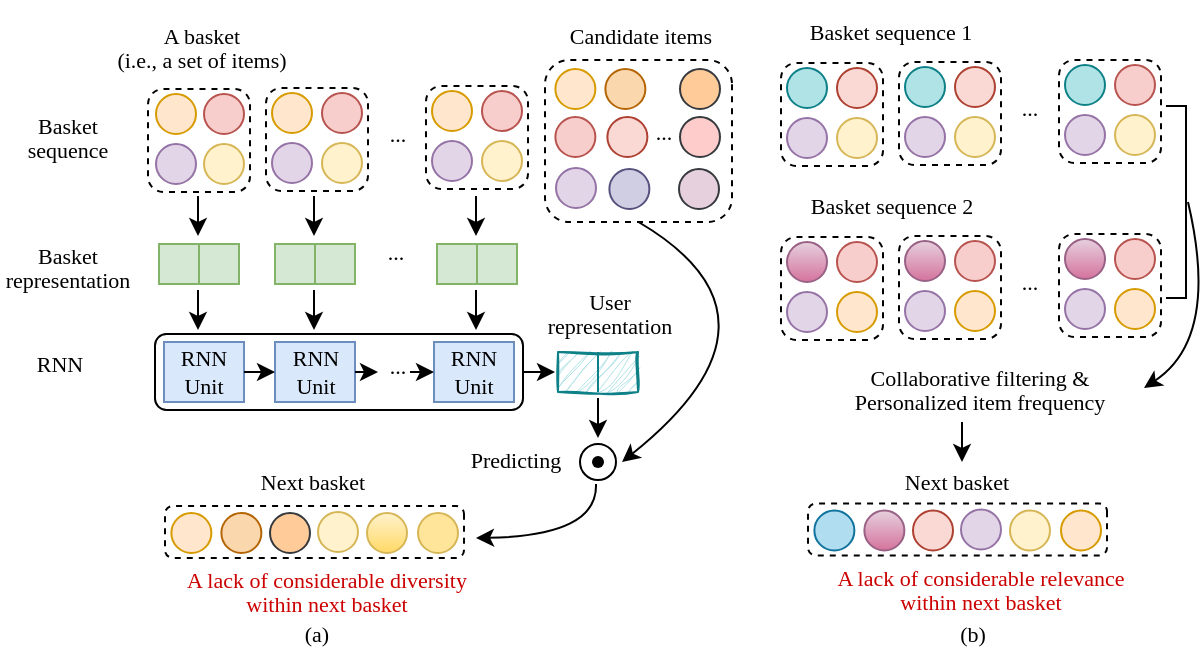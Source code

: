 <mxfile version="20.8.4" type="github">
  <diagram id="gaHBtOEv4GBkI7CgQ-Mk" name="第 1 页">
    <mxGraphModel dx="904" dy="461" grid="1" gridSize="10" guides="1" tooltips="1" connect="1" arrows="1" fold="1" page="1" pageScale="1" pageWidth="620" pageHeight="330" math="0" shadow="0">
      <root>
        <mxCell id="0" />
        <mxCell id="1" parent="0" />
        <mxCell id="OfvR7jmP5WtNh5RsgEb_-9" value="&lt;p style=&quot;line-height: 0%;&quot;&gt;&lt;font face=&quot;Comic Sans MS&quot; style=&quot;font-size: 11px;&quot;&gt;A basket&lt;/font&gt;&lt;/p&gt;&lt;p style=&quot;line-height: 0%;&quot;&gt;&lt;font face=&quot;Comic Sans MS&quot; style=&quot;font-size: 11px;&quot;&gt;(i.e., a set of items)&lt;/font&gt;&lt;/p&gt;" style="text;strokeColor=none;align=center;fillColor=none;html=1;verticalAlign=middle;whiteSpace=wrap;rounded=0;dashed=1;" parent="1" vertex="1">
          <mxGeometry x="32.5" y="7" width="156" height="33.5" as="geometry" />
        </mxCell>
        <mxCell id="OfvR7jmP5WtNh5RsgEb_-10" value="&lt;p style=&quot;line-height: 0%;&quot;&gt;&lt;font face=&quot;Comic Sans MS&quot; style=&quot;font-size: 11px;&quot;&gt;Basket&lt;/font&gt;&lt;/p&gt;&lt;p style=&quot;line-height: 0%;&quot;&gt;&lt;font face=&quot;Comic Sans MS&quot; style=&quot;font-size: 11px;&quot;&gt;sequence&lt;/font&gt;&lt;/p&gt;" style="text;strokeColor=none;align=center;fillColor=none;html=1;verticalAlign=middle;whiteSpace=wrap;rounded=0;dashed=1;" parent="1" vertex="1">
          <mxGeometry x="14" y="54" width="60" height="30" as="geometry" />
        </mxCell>
        <mxCell id="OfvR7jmP5WtNh5RsgEb_-11" value="" style="endArrow=classic;html=1;rounded=0;fontFamily=Comic Sans MS;fontSize=11;" parent="1" edge="1">
          <mxGeometry width="50" height="50" relative="1" as="geometry">
            <mxPoint x="109" y="99" as="sourcePoint" />
            <mxPoint x="109" y="119" as="targetPoint" />
            <Array as="points" />
          </mxGeometry>
        </mxCell>
        <mxCell id="OfvR7jmP5WtNh5RsgEb_-19" value="" style="group;fillColor=#d5e8d4;strokeColor=#82b366;" parent="1" vertex="1" connectable="0">
          <mxGeometry x="89.5" y="123" width="40" height="20" as="geometry" />
        </mxCell>
        <mxCell id="OfvR7jmP5WtNh5RsgEb_-17" value="" style="rounded=0;whiteSpace=wrap;html=1;fontFamily=Comic Sans MS;fontSize=11;fillColor=#d5e8d4;strokeColor=#82b366;" parent="OfvR7jmP5WtNh5RsgEb_-19" vertex="1">
          <mxGeometry width="40" height="20" as="geometry" />
        </mxCell>
        <mxCell id="OfvR7jmP5WtNh5RsgEb_-18" value="" style="endArrow=none;html=1;rounded=0;fontFamily=Comic Sans MS;fontSize=11;entryX=0.5;entryY=0;entryDx=0;entryDy=0;exitX=0.5;exitY=1;exitDx=0;exitDy=0;fillColor=#d5e8d4;strokeColor=#82b366;" parent="OfvR7jmP5WtNh5RsgEb_-19" source="OfvR7jmP5WtNh5RsgEb_-17" target="OfvR7jmP5WtNh5RsgEb_-17" edge="1">
          <mxGeometry width="50" height="50" relative="1" as="geometry">
            <mxPoint x="-50" y="90" as="sourcePoint" />
            <mxPoint y="40" as="targetPoint" />
          </mxGeometry>
        </mxCell>
        <mxCell id="OfvR7jmP5WtNh5RsgEb_-21" value="&lt;p style=&quot;line-height: 0%;&quot;&gt;&lt;font face=&quot;Comic Sans MS&quot; style=&quot;font-size: 11px;&quot;&gt;Basket&lt;/font&gt;&lt;/p&gt;&lt;p style=&quot;line-height: 0%;&quot;&gt;&lt;font face=&quot;Comic Sans MS&quot;&gt;&lt;span style=&quot;font-size: 11px;&quot;&gt;representation&lt;/span&gt;&lt;/font&gt;&lt;/p&gt;" style="text;strokeColor=none;align=center;fillColor=none;html=1;verticalAlign=middle;whiteSpace=wrap;rounded=0;dashed=1;" parent="1" vertex="1">
          <mxGeometry x="13.5" y="119" width="60" height="30" as="geometry" />
        </mxCell>
        <mxCell id="OfvR7jmP5WtNh5RsgEb_-27" value="" style="endArrow=classic;html=1;rounded=0;fontFamily=Comic Sans MS;fontSize=11;" parent="1" edge="1">
          <mxGeometry width="50" height="50" relative="1" as="geometry">
            <mxPoint x="167" y="99" as="sourcePoint" />
            <mxPoint x="167" y="119" as="targetPoint" />
            <Array as="points" />
          </mxGeometry>
        </mxCell>
        <mxCell id="OfvR7jmP5WtNh5RsgEb_-28" value="" style="group;fillColor=#d5e8d4;strokeColor=#82b366;" parent="1" vertex="1" connectable="0">
          <mxGeometry x="147.5" y="123" width="40" height="20" as="geometry" />
        </mxCell>
        <mxCell id="OfvR7jmP5WtNh5RsgEb_-29" value="" style="rounded=0;whiteSpace=wrap;html=1;fontFamily=Comic Sans MS;fontSize=11;fillColor=#d5e8d4;strokeColor=#82b366;" parent="OfvR7jmP5WtNh5RsgEb_-28" vertex="1">
          <mxGeometry width="40" height="20" as="geometry" />
        </mxCell>
        <mxCell id="OfvR7jmP5WtNh5RsgEb_-30" value="" style="endArrow=none;html=1;rounded=0;fontFamily=Comic Sans MS;fontSize=11;entryX=0.5;entryY=0;entryDx=0;entryDy=0;exitX=0.5;exitY=1;exitDx=0;exitDy=0;fillColor=#d5e8d4;strokeColor=#82b366;" parent="OfvR7jmP5WtNh5RsgEb_-28" source="OfvR7jmP5WtNh5RsgEb_-29" target="OfvR7jmP5WtNh5RsgEb_-29" edge="1">
          <mxGeometry width="50" height="50" relative="1" as="geometry">
            <mxPoint x="-50" y="90" as="sourcePoint" />
            <mxPoint y="40" as="targetPoint" />
          </mxGeometry>
        </mxCell>
        <mxCell id="OfvR7jmP5WtNh5RsgEb_-35" value="" style="endArrow=classic;html=1;rounded=0;fontFamily=Comic Sans MS;fontSize=11;" parent="1" edge="1">
          <mxGeometry width="50" height="50" relative="1" as="geometry">
            <mxPoint x="248" y="99" as="sourcePoint" />
            <mxPoint x="248" y="119" as="targetPoint" />
            <Array as="points" />
          </mxGeometry>
        </mxCell>
        <mxCell id="OfvR7jmP5WtNh5RsgEb_-36" value="" style="group;fillColor=#d5e8d4;strokeColor=#82b366;" parent="1" vertex="1" connectable="0">
          <mxGeometry x="228.5" y="123" width="40" height="20" as="geometry" />
        </mxCell>
        <mxCell id="OfvR7jmP5WtNh5RsgEb_-37" value="" style="rounded=0;whiteSpace=wrap;html=1;fontFamily=Comic Sans MS;fontSize=11;fillColor=#d5e8d4;strokeColor=#82b366;" parent="OfvR7jmP5WtNh5RsgEb_-36" vertex="1">
          <mxGeometry width="40" height="20" as="geometry" />
        </mxCell>
        <mxCell id="OfvR7jmP5WtNh5RsgEb_-38" value="" style="endArrow=none;html=1;rounded=0;fontFamily=Comic Sans MS;fontSize=11;entryX=0.5;entryY=0;entryDx=0;entryDy=0;exitX=0.5;exitY=1;exitDx=0;exitDy=0;fillColor=#d5e8d4;strokeColor=#82b366;" parent="OfvR7jmP5WtNh5RsgEb_-36" source="OfvR7jmP5WtNh5RsgEb_-37" target="OfvR7jmP5WtNh5RsgEb_-37" edge="1">
          <mxGeometry width="50" height="50" relative="1" as="geometry">
            <mxPoint x="-50" y="90" as="sourcePoint" />
            <mxPoint y="40" as="targetPoint" />
          </mxGeometry>
        </mxCell>
        <mxCell id="oXSEM-nMxEOC_Y0HvIBm-7" value="&lt;p style=&quot;line-height: 0%;&quot;&gt;&lt;font face=&quot;Comic Sans MS&quot;&gt;&lt;span style=&quot;font-size: 11px;&quot;&gt;...&lt;/span&gt;&lt;/font&gt;&lt;/p&gt;" style="text;strokeColor=none;align=center;fillColor=none;html=1;verticalAlign=middle;whiteSpace=wrap;rounded=0;dashed=1;" vertex="1" parent="1">
          <mxGeometry x="193.5" y="52" width="30" height="30" as="geometry" />
        </mxCell>
        <mxCell id="oXSEM-nMxEOC_Y0HvIBm-9" value="&lt;p style=&quot;line-height: 0%;&quot;&gt;&lt;font face=&quot;Comic Sans MS&quot;&gt;&lt;span style=&quot;font-size: 11px;&quot;&gt;...&lt;/span&gt;&lt;/font&gt;&lt;/p&gt;" style="text;strokeColor=none;align=center;fillColor=none;html=1;verticalAlign=middle;whiteSpace=wrap;rounded=0;dashed=1;" vertex="1" parent="1">
          <mxGeometry x="192.5" y="111" width="30" height="30" as="geometry" />
        </mxCell>
        <mxCell id="oXSEM-nMxEOC_Y0HvIBm-11" value="" style="rounded=1;whiteSpace=wrap;html=1;fontFamily=Comic Sans MS;fontSize=11;" vertex="1" parent="1">
          <mxGeometry x="87.5" y="168" width="184" height="38" as="geometry" />
        </mxCell>
        <mxCell id="oXSEM-nMxEOC_Y0HvIBm-12" value="&lt;p style=&quot;line-height: 0%;&quot;&gt;&lt;font face=&quot;Comic Sans MS&quot; style=&quot;font-size: 11px;&quot;&gt;RNN&lt;/font&gt;&lt;/p&gt;" style="text;strokeColor=none;align=center;fillColor=none;html=1;verticalAlign=middle;whiteSpace=wrap;rounded=0;dashed=1;" vertex="1" parent="1">
          <mxGeometry x="10" y="167" width="60" height="30" as="geometry" />
        </mxCell>
        <mxCell id="oXSEM-nMxEOC_Y0HvIBm-13" value="RNN&lt;br&gt;Unit" style="rounded=0;whiteSpace=wrap;html=1;fontFamily=Comic Sans MS;fontSize=11;fillColor=#dae8fc;strokeColor=#6c8ebf;" vertex="1" parent="1">
          <mxGeometry x="92" y="172" width="40" height="30" as="geometry" />
        </mxCell>
        <mxCell id="oXSEM-nMxEOC_Y0HvIBm-18" value="RNN&lt;br&gt;Unit" style="rounded=0;whiteSpace=wrap;html=1;fontFamily=Comic Sans MS;fontSize=11;fillColor=#dae8fc;strokeColor=#6c8ebf;" vertex="1" parent="1">
          <mxGeometry x="147.5" y="172" width="40" height="30" as="geometry" />
        </mxCell>
        <mxCell id="oXSEM-nMxEOC_Y0HvIBm-21" value="RNN&lt;br&gt;Unit" style="rounded=0;whiteSpace=wrap;html=1;fontFamily=Comic Sans MS;fontSize=11;fillColor=#dae8fc;strokeColor=#6c8ebf;" vertex="1" parent="1">
          <mxGeometry x="227" y="172" width="40" height="30" as="geometry" />
        </mxCell>
        <mxCell id="oXSEM-nMxEOC_Y0HvIBm-22" value="" style="endArrow=classic;html=1;rounded=0;fontFamily=Comic Sans MS;fontSize=11;" edge="1" parent="1">
          <mxGeometry width="50" height="50" relative="1" as="geometry">
            <mxPoint x="109" y="146" as="sourcePoint" />
            <mxPoint x="109" y="166" as="targetPoint" />
            <Array as="points" />
          </mxGeometry>
        </mxCell>
        <mxCell id="oXSEM-nMxEOC_Y0HvIBm-23" value="" style="endArrow=classic;html=1;rounded=0;fontFamily=Comic Sans MS;fontSize=11;" edge="1" parent="1">
          <mxGeometry width="50" height="50" relative="1" as="geometry">
            <mxPoint x="167" y="146" as="sourcePoint" />
            <mxPoint x="167" y="166" as="targetPoint" />
            <Array as="points" />
          </mxGeometry>
        </mxCell>
        <mxCell id="oXSEM-nMxEOC_Y0HvIBm-29" value="" style="endArrow=classic;html=1;rounded=0;fontFamily=Comic Sans MS;fontSize=11;exitX=1;exitY=0.5;exitDx=0;exitDy=0;" edge="1" parent="1" source="oXSEM-nMxEOC_Y0HvIBm-18">
          <mxGeometry width="50" height="50" relative="1" as="geometry">
            <mxPoint x="193.5" y="190.5" as="sourcePoint" />
            <mxPoint x="199" y="187" as="targetPoint" />
            <Array as="points" />
          </mxGeometry>
        </mxCell>
        <mxCell id="oXSEM-nMxEOC_Y0HvIBm-24" value="" style="endArrow=classic;html=1;rounded=0;fontFamily=Comic Sans MS;fontSize=11;" edge="1" parent="1">
          <mxGeometry width="50" height="50" relative="1" as="geometry">
            <mxPoint x="248" y="146" as="sourcePoint" />
            <mxPoint x="248" y="166" as="targetPoint" />
            <Array as="points" />
          </mxGeometry>
        </mxCell>
        <mxCell id="oXSEM-nMxEOC_Y0HvIBm-27" value="" style="endArrow=classic;html=1;rounded=0;fontFamily=Comic Sans MS;fontSize=11;entryX=0;entryY=0.5;entryDx=0;entryDy=0;exitX=1;exitY=0.5;exitDx=0;exitDy=0;" edge="1" parent="1" source="oXSEM-nMxEOC_Y0HvIBm-13" target="oXSEM-nMxEOC_Y0HvIBm-18">
          <mxGeometry width="50" height="50" relative="1" as="geometry">
            <mxPoint x="133" y="187" as="sourcePoint" />
            <mxPoint x="149" y="188" as="targetPoint" />
            <Array as="points" />
          </mxGeometry>
        </mxCell>
        <mxCell id="oXSEM-nMxEOC_Y0HvIBm-30" value="" style="endArrow=classic;html=1;rounded=0;fontFamily=Comic Sans MS;fontSize=11;entryX=0;entryY=0.5;entryDx=0;entryDy=0;" edge="1" parent="1" target="oXSEM-nMxEOC_Y0HvIBm-21">
          <mxGeometry width="50" height="50" relative="1" as="geometry">
            <mxPoint x="215" y="187" as="sourcePoint" />
            <mxPoint x="233" y="187" as="targetPoint" />
            <Array as="points" />
          </mxGeometry>
        </mxCell>
        <mxCell id="oXSEM-nMxEOC_Y0HvIBm-35" value="&lt;p style=&quot;line-height: 0%;&quot;&gt;&lt;font face=&quot;Comic Sans MS&quot;&gt;&lt;span style=&quot;font-size: 11px;&quot;&gt;...&lt;/span&gt;&lt;/font&gt;&lt;/p&gt;" style="text;strokeColor=none;align=center;fillColor=none;html=1;verticalAlign=middle;whiteSpace=wrap;rounded=0;dashed=1;" vertex="1" parent="1">
          <mxGeometry x="193.5" y="168" width="30" height="30" as="geometry" />
        </mxCell>
        <mxCell id="oXSEM-nMxEOC_Y0HvIBm-45" value="" style="endArrow=classic;html=1;rounded=0;fontFamily=Comic Sans MS;fontSize=11;entryX=0;entryY=0.5;entryDx=0;entryDy=0;exitX=1;exitY=0.5;exitDx=0;exitDy=0;" edge="1" parent="1">
          <mxGeometry width="50" height="50" relative="1" as="geometry">
            <mxPoint x="272" y="187" as="sourcePoint" />
            <mxPoint x="287.5" y="187" as="targetPoint" />
            <Array as="points" />
          </mxGeometry>
        </mxCell>
        <mxCell id="oXSEM-nMxEOC_Y0HvIBm-46" value="&lt;p style=&quot;line-height: 0%;&quot;&gt;&lt;font face=&quot;Comic Sans MS&quot;&gt;&lt;span style=&quot;font-size: 11px;&quot;&gt;User&lt;/span&gt;&lt;/font&gt;&lt;/p&gt;&lt;p style=&quot;line-height: 0%;&quot;&gt;&lt;font face=&quot;Comic Sans MS&quot;&gt;&lt;span style=&quot;font-size: 11px;&quot;&gt;representation&lt;/span&gt;&lt;/font&gt;&lt;/p&gt;" style="text;strokeColor=none;align=center;fillColor=none;html=1;verticalAlign=middle;whiteSpace=wrap;rounded=0;dashed=1;" vertex="1" parent="1">
          <mxGeometry x="274.5" y="146" width="80" height="22" as="geometry" />
        </mxCell>
        <mxCell id="oXSEM-nMxEOC_Y0HvIBm-68" value="" style="group" vertex="1" connectable="0" parent="1">
          <mxGeometry x="299" y="222" width="20" height="20" as="geometry" />
        </mxCell>
        <mxCell id="oXSEM-nMxEOC_Y0HvIBm-49" value="" style="ellipse;whiteSpace=wrap;html=1;aspect=fixed;fontFamily=Comic Sans MS;fontSize=11;" vertex="1" parent="oXSEM-nMxEOC_Y0HvIBm-68">
          <mxGeometry x="1" y="1" width="18" height="18" as="geometry" />
        </mxCell>
        <mxCell id="oXSEM-nMxEOC_Y0HvIBm-50" value="" style="shape=waypoint;sketch=0;fillStyle=solid;size=6;pointerEvents=1;points=[];fillColor=none;resizable=0;rotatable=0;perimeter=centerPerimeter;snapToPoint=1;fontFamily=Comic Sans MS;fontSize=3;" vertex="1" parent="oXSEM-nMxEOC_Y0HvIBm-68">
          <mxGeometry width="20" height="20" as="geometry" />
        </mxCell>
        <mxCell id="oXSEM-nMxEOC_Y0HvIBm-41" value="" style="rounded=0;whiteSpace=wrap;html=1;fontFamily=Comic Sans MS;fontSize=11;fillColor=#b0e3e6;strokeColor=#0e8088;container=0;sketch=1;curveFitting=1;jiggle=2;" vertex="1" parent="1">
          <mxGeometry x="289" y="177" width="40" height="20" as="geometry" />
        </mxCell>
        <mxCell id="oXSEM-nMxEOC_Y0HvIBm-42" value="" style="endArrow=none;html=1;rounded=0;fontFamily=Comic Sans MS;fontSize=11;entryX=0.5;entryY=0;entryDx=0;entryDy=0;exitX=0.5;exitY=1;exitDx=0;exitDy=0;fillColor=#b0e3e6;strokeColor=#0e8088;" edge="1" parent="1" source="oXSEM-nMxEOC_Y0HvIBm-41" target="oXSEM-nMxEOC_Y0HvIBm-41">
          <mxGeometry width="50" height="50" relative="1" as="geometry">
            <mxPoint x="54" y="174" as="sourcePoint" />
            <mxPoint x="104" y="124" as="targetPoint" />
          </mxGeometry>
        </mxCell>
        <mxCell id="oXSEM-nMxEOC_Y0HvIBm-75" value="" style="curved=1;endArrow=classic;html=1;rounded=1;fontFamily=Comic Sans MS;fontSize=3;startSize=1;endSize=6;entryX=1.16;entryY=0.3;entryDx=0;entryDy=0;entryPerimeter=0;exitX=1;exitY=0.5;exitDx=0;exitDy=0;" edge="1" parent="1" source="oXSEM-nMxEOC_Y0HvIBm-53">
          <mxGeometry width="50" height="50" relative="1" as="geometry">
            <mxPoint x="329" y="110" as="sourcePoint" />
            <mxPoint x="321" y="232" as="targetPoint" />
            <Array as="points">
              <mxPoint x="411" y="160" />
            </Array>
          </mxGeometry>
        </mxCell>
        <mxCell id="oXSEM-nMxEOC_Y0HvIBm-76" value="" style="endArrow=classic;html=1;rounded=0;fontFamily=Comic Sans MS;fontSize=11;" edge="1" parent="1">
          <mxGeometry width="50" height="50" relative="1" as="geometry">
            <mxPoint x="309" y="200" as="sourcePoint" />
            <mxPoint x="309" y="220" as="targetPoint" />
            <Array as="points" />
          </mxGeometry>
        </mxCell>
        <mxCell id="oXSEM-nMxEOC_Y0HvIBm-83" value="" style="group" vertex="1" connectable="0" parent="1">
          <mxGeometry x="84" y="45.5" width="51" height="51.5" as="geometry" />
        </mxCell>
        <mxCell id="OfvR7jmP5WtNh5RsgEb_-8" value="" style="rounded=1;whiteSpace=wrap;html=1;dashed=1;direction=south;container=0;" parent="oXSEM-nMxEOC_Y0HvIBm-83" vertex="1">
          <mxGeometry width="51" height="51.5" as="geometry" />
        </mxCell>
        <mxCell id="OfvR7jmP5WtNh5RsgEb_-5" value="" style="ellipse;whiteSpace=wrap;html=1;aspect=fixed;fillColor=#ffe6cc;strokeColor=#d79b00;container=0;" parent="oXSEM-nMxEOC_Y0HvIBm-83" vertex="1">
          <mxGeometry x="4" y="2.5" width="20" height="20" as="geometry" />
        </mxCell>
        <mxCell id="OfvR7jmP5WtNh5RsgEb_-7" value="" style="ellipse;whiteSpace=wrap;html=1;aspect=fixed;fillColor=#e1d5e7;strokeColor=#9673a6;container=0;" parent="oXSEM-nMxEOC_Y0HvIBm-83" vertex="1">
          <mxGeometry x="4" y="27.5" width="20" height="20" as="geometry" />
        </mxCell>
        <mxCell id="OfvR7jmP5WtNh5RsgEb_-6" value="" style="ellipse;whiteSpace=wrap;html=1;aspect=fixed;fillColor=#f8cecc;strokeColor=#b85450;container=0;" parent="oXSEM-nMxEOC_Y0HvIBm-83" vertex="1">
          <mxGeometry x="28" y="2.5" width="20" height="20" as="geometry" />
        </mxCell>
        <mxCell id="oXSEM-nMxEOC_Y0HvIBm-82" value="" style="ellipse;whiteSpace=wrap;html=1;aspect=fixed;fillColor=#fff2cc;strokeColor=#d6b656;container=0;" vertex="1" parent="oXSEM-nMxEOC_Y0HvIBm-83">
          <mxGeometry x="28" y="27.5" width="20" height="20" as="geometry" />
        </mxCell>
        <mxCell id="oXSEM-nMxEOC_Y0HvIBm-84" value="" style="group" vertex="1" connectable="0" parent="1">
          <mxGeometry x="143" y="45" width="51" height="51.5" as="geometry" />
        </mxCell>
        <mxCell id="oXSEM-nMxEOC_Y0HvIBm-85" value="" style="rounded=1;whiteSpace=wrap;html=1;dashed=1;direction=south;container=0;" vertex="1" parent="oXSEM-nMxEOC_Y0HvIBm-84">
          <mxGeometry width="51" height="51.5" as="geometry" />
        </mxCell>
        <mxCell id="oXSEM-nMxEOC_Y0HvIBm-86" value="" style="ellipse;whiteSpace=wrap;html=1;aspect=fixed;fillColor=#ffe6cc;strokeColor=#d79b00;container=0;" vertex="1" parent="oXSEM-nMxEOC_Y0HvIBm-84">
          <mxGeometry x="3" y="2.5" width="20" height="20" as="geometry" />
        </mxCell>
        <mxCell id="oXSEM-nMxEOC_Y0HvIBm-87" value="" style="ellipse;whiteSpace=wrap;html=1;aspect=fixed;fillColor=#e1d5e7;strokeColor=#9673a6;container=0;" vertex="1" parent="oXSEM-nMxEOC_Y0HvIBm-84">
          <mxGeometry x="3" y="27.5" width="20" height="20" as="geometry" />
        </mxCell>
        <mxCell id="oXSEM-nMxEOC_Y0HvIBm-88" value="" style="ellipse;whiteSpace=wrap;html=1;aspect=fixed;fillColor=#f8cecc;strokeColor=#b85450;container=0;" vertex="1" parent="oXSEM-nMxEOC_Y0HvIBm-84">
          <mxGeometry x="28" y="2.5" width="20" height="20" as="geometry" />
        </mxCell>
        <mxCell id="oXSEM-nMxEOC_Y0HvIBm-89" value="" style="ellipse;whiteSpace=wrap;html=1;aspect=fixed;fillColor=#fff2cc;strokeColor=#d6b656;container=0;" vertex="1" parent="oXSEM-nMxEOC_Y0HvIBm-84">
          <mxGeometry x="28" y="27.5" width="20" height="20" as="geometry" />
        </mxCell>
        <mxCell id="oXSEM-nMxEOC_Y0HvIBm-90" value="" style="group" vertex="1" connectable="0" parent="1">
          <mxGeometry x="223" y="44" width="51" height="51.5" as="geometry" />
        </mxCell>
        <mxCell id="oXSEM-nMxEOC_Y0HvIBm-91" value="" style="rounded=1;whiteSpace=wrap;html=1;dashed=1;direction=south;container=0;" vertex="1" parent="oXSEM-nMxEOC_Y0HvIBm-90">
          <mxGeometry width="51" height="51.5" as="geometry" />
        </mxCell>
        <mxCell id="oXSEM-nMxEOC_Y0HvIBm-92" value="" style="ellipse;whiteSpace=wrap;html=1;aspect=fixed;fillColor=#ffe6cc;strokeColor=#d79b00;container=0;" vertex="1" parent="oXSEM-nMxEOC_Y0HvIBm-90">
          <mxGeometry x="3" y="2.5" width="20" height="20" as="geometry" />
        </mxCell>
        <mxCell id="oXSEM-nMxEOC_Y0HvIBm-93" value="" style="ellipse;whiteSpace=wrap;html=1;aspect=fixed;fillColor=#e1d5e7;strokeColor=#9673a6;container=0;" vertex="1" parent="oXSEM-nMxEOC_Y0HvIBm-90">
          <mxGeometry x="3" y="27.5" width="20" height="20" as="geometry" />
        </mxCell>
        <mxCell id="oXSEM-nMxEOC_Y0HvIBm-94" value="" style="ellipse;whiteSpace=wrap;html=1;aspect=fixed;fillColor=#f8cecc;strokeColor=#b85450;container=0;" vertex="1" parent="oXSEM-nMxEOC_Y0HvIBm-90">
          <mxGeometry x="28" y="2.5" width="20" height="20" as="geometry" />
        </mxCell>
        <mxCell id="oXSEM-nMxEOC_Y0HvIBm-95" value="" style="ellipse;whiteSpace=wrap;html=1;aspect=fixed;fillColor=#fff2cc;strokeColor=#d6b656;container=0;" vertex="1" parent="oXSEM-nMxEOC_Y0HvIBm-90">
          <mxGeometry x="28" y="27.5" width="20" height="20" as="geometry" />
        </mxCell>
        <mxCell id="oXSEM-nMxEOC_Y0HvIBm-96" value="" style="group" vertex="1" connectable="0" parent="1">
          <mxGeometry x="282.5" y="30" width="103" height="81" as="geometry" />
        </mxCell>
        <mxCell id="oXSEM-nMxEOC_Y0HvIBm-53" value="" style="rounded=1;whiteSpace=wrap;html=1;dashed=1;direction=south;container=0;" vertex="1" parent="oXSEM-nMxEOC_Y0HvIBm-96">
          <mxGeometry y="1" width="93.5" height="81" as="geometry" />
        </mxCell>
        <mxCell id="oXSEM-nMxEOC_Y0HvIBm-54" value="" style="ellipse;whiteSpace=wrap;html=1;aspect=fixed;fillColor=#ffe6cc;strokeColor=#d79b00;container=0;" vertex="1" parent="oXSEM-nMxEOC_Y0HvIBm-96">
          <mxGeometry x="5.188" y="5.5" width="20" height="20" as="geometry" />
        </mxCell>
        <mxCell id="oXSEM-nMxEOC_Y0HvIBm-55" value="" style="ellipse;whiteSpace=wrap;html=1;aspect=fixed;fillColor=#fad7ac;strokeColor=#b46504;container=0;" vertex="1" parent="oXSEM-nMxEOC_Y0HvIBm-96">
          <mxGeometry x="30.188" y="5.5" width="20" height="20" as="geometry" />
        </mxCell>
        <mxCell id="oXSEM-nMxEOC_Y0HvIBm-56" value="" style="ellipse;whiteSpace=wrap;html=1;aspect=fixed;fillColor=#f8cecc;strokeColor=#b85450;container=0;" vertex="1" parent="oXSEM-nMxEOC_Y0HvIBm-96">
          <mxGeometry x="5.188" y="29.5" width="20" height="20" as="geometry" />
        </mxCell>
        <mxCell id="oXSEM-nMxEOC_Y0HvIBm-59" value="" style="ellipse;whiteSpace=wrap;html=1;aspect=fixed;fillColor=#fad9d5;strokeColor=#ae4132;container=0;" vertex="1" parent="oXSEM-nMxEOC_Y0HvIBm-96">
          <mxGeometry x="31.188" y="29.5" width="20" height="20" as="geometry" />
        </mxCell>
        <mxCell id="oXSEM-nMxEOC_Y0HvIBm-61" value="" style="ellipse;whiteSpace=wrap;html=1;aspect=fixed;fillColor=#ffcccc;strokeColor=#36393d;container=0;" vertex="1" parent="oXSEM-nMxEOC_Y0HvIBm-96">
          <mxGeometry x="67.498" y="29.5" width="20" height="20" as="geometry" />
        </mxCell>
        <mxCell id="oXSEM-nMxEOC_Y0HvIBm-62" value="" style="ellipse;whiteSpace=wrap;html=1;aspect=fixed;fillColor=#ffcc99;container=0;strokeColor=#36393d;" vertex="1" parent="oXSEM-nMxEOC_Y0HvIBm-96">
          <mxGeometry x="67.498" y="5.5" width="20" height="20" as="geometry" />
        </mxCell>
        <mxCell id="oXSEM-nMxEOC_Y0HvIBm-63" value="&lt;p style=&quot;line-height: 0%;&quot;&gt;&lt;font face=&quot;Comic Sans MS&quot;&gt;&lt;span style=&quot;font-size: 11px;&quot;&gt;...&lt;/span&gt;&lt;/font&gt;&lt;/p&gt;" style="text;strokeColor=none;align=center;fillColor=none;html=1;verticalAlign=middle;whiteSpace=wrap;rounded=0;dashed=1;" vertex="1" parent="oXSEM-nMxEOC_Y0HvIBm-96">
          <mxGeometry x="44.5" y="21" width="30" height="30" as="geometry" />
        </mxCell>
        <mxCell id="oXSEM-nMxEOC_Y0HvIBm-64" value="" style="ellipse;whiteSpace=wrap;html=1;aspect=fixed;fillColor=#e1d5e7;strokeColor=#9673a6;container=0;" vertex="1" parent="oXSEM-nMxEOC_Y0HvIBm-96">
          <mxGeometry x="5.498" y="55" width="20" height="20" as="geometry" />
        </mxCell>
        <mxCell id="oXSEM-nMxEOC_Y0HvIBm-65" value="" style="ellipse;whiteSpace=wrap;html=1;aspect=fixed;fillColor=#d0cee2;strokeColor=#56517e;container=0;" vertex="1" parent="oXSEM-nMxEOC_Y0HvIBm-96">
          <mxGeometry x="32.188" y="55.5" width="20" height="20" as="geometry" />
        </mxCell>
        <mxCell id="oXSEM-nMxEOC_Y0HvIBm-66" value="" style="ellipse;whiteSpace=wrap;html=1;aspect=fixed;container=0;fillColor=#E6D0DE;strokeColor=#36393d;" vertex="1" parent="oXSEM-nMxEOC_Y0HvIBm-96">
          <mxGeometry x="66.998" y="55.5" width="20" height="20" as="geometry" />
        </mxCell>
        <mxCell id="oXSEM-nMxEOC_Y0HvIBm-57" value="&lt;p style=&quot;line-height: 0%;&quot;&gt;&lt;span style=&quot;font-size: 11px; font-family: &amp;quot;Comic Sans MS&amp;quot;; background-color: initial;&quot;&gt;Candidate items&lt;/span&gt;&lt;/p&gt;" style="text;strokeColor=none;align=center;fillColor=none;html=1;verticalAlign=middle;whiteSpace=wrap;rounded=0;dashed=1;" vertex="1" parent="oXSEM-nMxEOC_Y0HvIBm-96">
          <mxGeometry x="-4" y="-29" width="103" height="33.5" as="geometry" />
        </mxCell>
        <mxCell id="oXSEM-nMxEOC_Y0HvIBm-79" value="&lt;p style=&quot;line-height: 0%;&quot;&gt;&lt;font face=&quot;Comic Sans MS&quot;&gt;&lt;span style=&quot;font-size: 11px;&quot;&gt;Predicting&lt;/span&gt;&lt;/font&gt;&lt;/p&gt;" style="text;strokeColor=none;align=center;fillColor=none;html=1;verticalAlign=middle;whiteSpace=wrap;rounded=0;dashed=1;" vertex="1" parent="1">
          <mxGeometry x="227.5" y="219" width="80" height="22" as="geometry" />
        </mxCell>
        <mxCell id="oXSEM-nMxEOC_Y0HvIBm-98" value="" style="rounded=1;whiteSpace=wrap;html=1;dashed=1;direction=south;container=0;" vertex="1" parent="1">
          <mxGeometry x="92.5" y="254" width="149.5" height="26" as="geometry" />
        </mxCell>
        <mxCell id="oXSEM-nMxEOC_Y0HvIBm-99" value="" style="curved=1;endArrow=classic;html=1;rounded=1;fontFamily=Comic Sans MS;fontSize=3;startSize=1;endSize=6;" edge="1" parent="1">
          <mxGeometry width="50" height="50" relative="1" as="geometry">
            <mxPoint x="308" y="243" as="sourcePoint" />
            <mxPoint x="248" y="270" as="targetPoint" />
            <Array as="points">
              <mxPoint x="309" y="269" />
            </Array>
          </mxGeometry>
        </mxCell>
        <mxCell id="oXSEM-nMxEOC_Y0HvIBm-100" value="&lt;p style=&quot;line-height: 0%;&quot;&gt;&lt;span style=&quot;font-size: 11px; font-family: &amp;quot;Comic Sans MS&amp;quot;; background-color: initial;&quot;&gt;Next basket&lt;/span&gt;&lt;/p&gt;" style="text;strokeColor=none;align=center;fillColor=none;html=1;verticalAlign=middle;whiteSpace=wrap;rounded=0;dashed=1;" vertex="1" parent="1">
          <mxGeometry x="115" y="229" width="103" height="23.5" as="geometry" />
        </mxCell>
        <mxCell id="oXSEM-nMxEOC_Y0HvIBm-104" value="" style="ellipse;whiteSpace=wrap;html=1;aspect=fixed;fillColor=#ffe6cc;strokeColor=#d79b00;container=0;" vertex="1" parent="1">
          <mxGeometry x="95.688" y="257.5" width="20" height="20" as="geometry" />
        </mxCell>
        <mxCell id="oXSEM-nMxEOC_Y0HvIBm-105" value="" style="ellipse;whiteSpace=wrap;html=1;aspect=fixed;fillColor=#fad7ac;strokeColor=#b46504;container=0;" vertex="1" parent="1">
          <mxGeometry x="120.688" y="257.5" width="20" height="20" as="geometry" />
        </mxCell>
        <mxCell id="oXSEM-nMxEOC_Y0HvIBm-106" value="" style="ellipse;whiteSpace=wrap;html=1;aspect=fixed;fillColor=#ffcc99;container=0;strokeColor=#36393d;" vertex="1" parent="1">
          <mxGeometry x="144.998" y="257.5" width="20" height="20" as="geometry" />
        </mxCell>
        <mxCell id="oXSEM-nMxEOC_Y0HvIBm-107" value="" style="ellipse;whiteSpace=wrap;html=1;aspect=fixed;fillColor=#fff2cc;strokeColor=#d6b656;container=0;" vertex="1" parent="1">
          <mxGeometry x="169" y="257" width="20" height="20" as="geometry" />
        </mxCell>
        <mxCell id="oXSEM-nMxEOC_Y0HvIBm-108" value="" style="ellipse;whiteSpace=wrap;html=1;aspect=fixed;fillColor=#fff2cc;strokeColor=#d6b656;container=0;gradientColor=#ffd966;" vertex="1" parent="1">
          <mxGeometry x="193.5" y="257.5" width="20" height="20" as="geometry" />
        </mxCell>
        <mxCell id="oXSEM-nMxEOC_Y0HvIBm-109" value="" style="ellipse;whiteSpace=wrap;html=1;aspect=fixed;fillColor=#FFE599;strokeColor=#d6b656;container=0;" vertex="1" parent="1">
          <mxGeometry x="219" y="257.5" width="20" height="20" as="geometry" />
        </mxCell>
        <mxCell id="oXSEM-nMxEOC_Y0HvIBm-111" value="&lt;p style=&quot;line-height: 0%;&quot;&gt;&lt;span style=&quot;font-size: 11px; font-family: &amp;quot;Comic Sans MS&amp;quot;; background-color: initial;&quot;&gt;&lt;font color=&quot;#cc0000&quot;&gt;A lack of considerable diversity&lt;/font&gt;&lt;/span&gt;&lt;/p&gt;&lt;p style=&quot;line-height: 0%;&quot;&gt;&lt;span style=&quot;font-size: 11px; font-family: &amp;quot;Comic Sans MS&amp;quot;; background-color: initial;&quot;&gt;&lt;font color=&quot;#cc0000&quot;&gt;within next basket&lt;/font&gt;&lt;/span&gt;&lt;/p&gt;" style="text;strokeColor=none;align=center;fillColor=none;html=1;verticalAlign=middle;whiteSpace=wrap;rounded=0;dashed=1;" vertex="1" parent="1">
          <mxGeometry x="64" y="282" width="218.5" height="28" as="geometry" />
        </mxCell>
        <mxCell id="oXSEM-nMxEOC_Y0HvIBm-112" value="&lt;p style=&quot;line-height: 0%;&quot;&gt;&lt;font face=&quot;Comic Sans MS&quot; style=&quot;font-size: 11px;&quot;&gt;Basket&amp;nbsp;&lt;/font&gt;&lt;span style=&quot;font-size: 11px; font-family: &amp;quot;Comic Sans MS&amp;quot;; background-color: initial;&quot;&gt;sequence 1&lt;/span&gt;&lt;/p&gt;" style="text;strokeColor=none;align=center;fillColor=none;html=1;verticalAlign=middle;whiteSpace=wrap;rounded=0;dashed=1;" vertex="1" parent="1">
          <mxGeometry x="400" y="5" width="111" height="22" as="geometry" />
        </mxCell>
        <mxCell id="oXSEM-nMxEOC_Y0HvIBm-113" value="&lt;p style=&quot;line-height: 0%;&quot;&gt;&lt;font face=&quot;Comic Sans MS&quot;&gt;&lt;span style=&quot;font-size: 11px;&quot;&gt;...&lt;/span&gt;&lt;/font&gt;&lt;/p&gt;" style="text;strokeColor=none;align=center;fillColor=none;html=1;verticalAlign=middle;whiteSpace=wrap;rounded=0;dashed=1;" vertex="1" parent="1">
          <mxGeometry x="510" y="39" width="30" height="30" as="geometry" />
        </mxCell>
        <mxCell id="oXSEM-nMxEOC_Y0HvIBm-114" value="" style="group" vertex="1" connectable="0" parent="1">
          <mxGeometry x="400.5" y="32.5" width="51" height="51.5" as="geometry" />
        </mxCell>
        <mxCell id="oXSEM-nMxEOC_Y0HvIBm-115" value="" style="rounded=1;whiteSpace=wrap;html=1;dashed=1;direction=south;container=0;" vertex="1" parent="oXSEM-nMxEOC_Y0HvIBm-114">
          <mxGeometry width="51" height="51.5" as="geometry" />
        </mxCell>
        <mxCell id="oXSEM-nMxEOC_Y0HvIBm-116" value="" style="ellipse;whiteSpace=wrap;html=1;aspect=fixed;fillColor=#b0e3e6;strokeColor=#0e8088;container=0;" vertex="1" parent="oXSEM-nMxEOC_Y0HvIBm-114">
          <mxGeometry x="3" y="2.5" width="20" height="20" as="geometry" />
        </mxCell>
        <mxCell id="oXSEM-nMxEOC_Y0HvIBm-117" value="" style="ellipse;whiteSpace=wrap;html=1;aspect=fixed;fillColor=#e1d5e7;strokeColor=#9673a6;container=0;" vertex="1" parent="oXSEM-nMxEOC_Y0HvIBm-114">
          <mxGeometry x="3" y="27.5" width="20" height="20" as="geometry" />
        </mxCell>
        <mxCell id="oXSEM-nMxEOC_Y0HvIBm-118" value="" style="ellipse;whiteSpace=wrap;html=1;aspect=fixed;fillColor=#fad9d5;strokeColor=#ae4132;container=0;" vertex="1" parent="oXSEM-nMxEOC_Y0HvIBm-114">
          <mxGeometry x="28" y="2.5" width="20" height="20" as="geometry" />
        </mxCell>
        <mxCell id="oXSEM-nMxEOC_Y0HvIBm-119" value="" style="ellipse;whiteSpace=wrap;html=1;aspect=fixed;fillColor=#fff2cc;strokeColor=#d6b656;container=0;" vertex="1" parent="oXSEM-nMxEOC_Y0HvIBm-114">
          <mxGeometry x="28" y="27.5" width="20" height="20" as="geometry" />
        </mxCell>
        <mxCell id="oXSEM-nMxEOC_Y0HvIBm-120" value="" style="group" vertex="1" connectable="0" parent="1">
          <mxGeometry x="459.5" y="32" width="51" height="51.5" as="geometry" />
        </mxCell>
        <mxCell id="oXSEM-nMxEOC_Y0HvIBm-121" value="" style="rounded=1;whiteSpace=wrap;html=1;dashed=1;direction=south;container=0;" vertex="1" parent="oXSEM-nMxEOC_Y0HvIBm-120">
          <mxGeometry width="51" height="51.5" as="geometry" />
        </mxCell>
        <mxCell id="oXSEM-nMxEOC_Y0HvIBm-122" value="" style="ellipse;whiteSpace=wrap;html=1;aspect=fixed;fillColor=#b0e3e6;strokeColor=#0e8088;container=0;" vertex="1" parent="oXSEM-nMxEOC_Y0HvIBm-120">
          <mxGeometry x="3" y="2.5" width="20" height="20" as="geometry" />
        </mxCell>
        <mxCell id="oXSEM-nMxEOC_Y0HvIBm-123" value="" style="ellipse;whiteSpace=wrap;html=1;aspect=fixed;fillColor=#e1d5e7;strokeColor=#9673a6;container=0;" vertex="1" parent="oXSEM-nMxEOC_Y0HvIBm-120">
          <mxGeometry x="3" y="27.5" width="20" height="20" as="geometry" />
        </mxCell>
        <mxCell id="oXSEM-nMxEOC_Y0HvIBm-124" value="" style="ellipse;whiteSpace=wrap;html=1;aspect=fixed;fillColor=#fad9d5;strokeColor=#ae4132;container=0;" vertex="1" parent="oXSEM-nMxEOC_Y0HvIBm-120">
          <mxGeometry x="28" y="2.5" width="20" height="20" as="geometry" />
        </mxCell>
        <mxCell id="oXSEM-nMxEOC_Y0HvIBm-125" value="" style="ellipse;whiteSpace=wrap;html=1;aspect=fixed;fillColor=#fff2cc;strokeColor=#d6b656;container=0;" vertex="1" parent="oXSEM-nMxEOC_Y0HvIBm-120">
          <mxGeometry x="28" y="27.5" width="20" height="20" as="geometry" />
        </mxCell>
        <mxCell id="oXSEM-nMxEOC_Y0HvIBm-126" value="" style="group" vertex="1" connectable="0" parent="1">
          <mxGeometry x="539.5" y="31" width="51" height="51.5" as="geometry" />
        </mxCell>
        <mxCell id="oXSEM-nMxEOC_Y0HvIBm-127" value="" style="rounded=1;whiteSpace=wrap;html=1;dashed=1;direction=south;container=0;" vertex="1" parent="oXSEM-nMxEOC_Y0HvIBm-126">
          <mxGeometry width="51" height="51.5" as="geometry" />
        </mxCell>
        <mxCell id="oXSEM-nMxEOC_Y0HvIBm-128" value="" style="ellipse;whiteSpace=wrap;html=1;aspect=fixed;fillColor=#b0e3e6;strokeColor=#0e8088;container=0;" vertex="1" parent="oXSEM-nMxEOC_Y0HvIBm-126">
          <mxGeometry x="3" y="2.5" width="20" height="20" as="geometry" />
        </mxCell>
        <mxCell id="oXSEM-nMxEOC_Y0HvIBm-129" value="" style="ellipse;whiteSpace=wrap;html=1;aspect=fixed;fillColor=#e1d5e7;strokeColor=#9673a6;container=0;" vertex="1" parent="oXSEM-nMxEOC_Y0HvIBm-126">
          <mxGeometry x="3" y="27.5" width="20" height="20" as="geometry" />
        </mxCell>
        <mxCell id="oXSEM-nMxEOC_Y0HvIBm-130" value="" style="ellipse;whiteSpace=wrap;html=1;aspect=fixed;fillColor=#f8cecc;strokeColor=#b85450;container=0;" vertex="1" parent="oXSEM-nMxEOC_Y0HvIBm-126">
          <mxGeometry x="28" y="2.5" width="20" height="20" as="geometry" />
        </mxCell>
        <mxCell id="oXSEM-nMxEOC_Y0HvIBm-131" value="" style="ellipse;whiteSpace=wrap;html=1;aspect=fixed;fillColor=#fff2cc;strokeColor=#d6b656;container=0;" vertex="1" parent="oXSEM-nMxEOC_Y0HvIBm-126">
          <mxGeometry x="28" y="27.5" width="20" height="20" as="geometry" />
        </mxCell>
        <mxCell id="oXSEM-nMxEOC_Y0HvIBm-132" value="&lt;p style=&quot;line-height: 0%;&quot;&gt;&lt;font face=&quot;Comic Sans MS&quot; style=&quot;font-size: 11px;&quot;&gt;Basket&amp;nbsp;&lt;/font&gt;&lt;span style=&quot;font-size: 11px; font-family: &amp;quot;Comic Sans MS&amp;quot;; background-color: initial;&quot;&gt;sequence 2&lt;/span&gt;&lt;/p&gt;" style="text;strokeColor=none;align=center;fillColor=none;html=1;verticalAlign=middle;whiteSpace=wrap;rounded=0;dashed=1;" vertex="1" parent="1">
          <mxGeometry x="397" y="92" width="118" height="22" as="geometry" />
        </mxCell>
        <mxCell id="oXSEM-nMxEOC_Y0HvIBm-133" value="&lt;p style=&quot;line-height: 0%;&quot;&gt;&lt;font face=&quot;Comic Sans MS&quot;&gt;&lt;span style=&quot;font-size: 11px;&quot;&gt;...&lt;/span&gt;&lt;/font&gt;&lt;/p&gt;" style="text;strokeColor=none;align=center;fillColor=none;html=1;verticalAlign=middle;whiteSpace=wrap;rounded=0;dashed=1;" vertex="1" parent="1">
          <mxGeometry x="510" y="126" width="30" height="30" as="geometry" />
        </mxCell>
        <mxCell id="oXSEM-nMxEOC_Y0HvIBm-134" value="" style="group" vertex="1" connectable="0" parent="1">
          <mxGeometry x="400.5" y="119.5" width="51" height="51.5" as="geometry" />
        </mxCell>
        <mxCell id="oXSEM-nMxEOC_Y0HvIBm-135" value="" style="rounded=1;whiteSpace=wrap;html=1;dashed=1;direction=south;container=0;" vertex="1" parent="oXSEM-nMxEOC_Y0HvIBm-134">
          <mxGeometry width="51" height="51.5" as="geometry" />
        </mxCell>
        <mxCell id="oXSEM-nMxEOC_Y0HvIBm-136" value="" style="ellipse;whiteSpace=wrap;html=1;aspect=fixed;fillColor=#e6d0de;strokeColor=#996185;container=0;gradientColor=#d5739d;" vertex="1" parent="oXSEM-nMxEOC_Y0HvIBm-134">
          <mxGeometry x="3" y="2.5" width="20" height="20" as="geometry" />
        </mxCell>
        <mxCell id="oXSEM-nMxEOC_Y0HvIBm-137" value="" style="ellipse;whiteSpace=wrap;html=1;aspect=fixed;fillColor=#e1d5e7;strokeColor=#9673a6;container=0;" vertex="1" parent="oXSEM-nMxEOC_Y0HvIBm-134">
          <mxGeometry x="3" y="27.5" width="20" height="20" as="geometry" />
        </mxCell>
        <mxCell id="oXSEM-nMxEOC_Y0HvIBm-138" value="" style="ellipse;whiteSpace=wrap;html=1;aspect=fixed;fillColor=#f8cecc;strokeColor=#b85450;container=0;" vertex="1" parent="oXSEM-nMxEOC_Y0HvIBm-134">
          <mxGeometry x="28" y="2.5" width="20" height="20" as="geometry" />
        </mxCell>
        <mxCell id="oXSEM-nMxEOC_Y0HvIBm-139" value="" style="ellipse;whiteSpace=wrap;html=1;aspect=fixed;fillColor=#ffe6cc;strokeColor=#d79b00;container=0;" vertex="1" parent="oXSEM-nMxEOC_Y0HvIBm-134">
          <mxGeometry x="28" y="27.5" width="20" height="20" as="geometry" />
        </mxCell>
        <mxCell id="oXSEM-nMxEOC_Y0HvIBm-140" value="" style="group" vertex="1" connectable="0" parent="1">
          <mxGeometry x="459.5" y="119" width="51" height="51.5" as="geometry" />
        </mxCell>
        <mxCell id="oXSEM-nMxEOC_Y0HvIBm-141" value="" style="rounded=1;whiteSpace=wrap;html=1;dashed=1;direction=south;container=0;" vertex="1" parent="oXSEM-nMxEOC_Y0HvIBm-140">
          <mxGeometry width="51" height="51.5" as="geometry" />
        </mxCell>
        <mxCell id="oXSEM-nMxEOC_Y0HvIBm-142" value="" style="ellipse;whiteSpace=wrap;html=1;aspect=fixed;fillColor=#e6d0de;strokeColor=#996185;container=0;gradientColor=#d5739d;" vertex="1" parent="oXSEM-nMxEOC_Y0HvIBm-140">
          <mxGeometry x="3" y="2.5" width="20" height="20" as="geometry" />
        </mxCell>
        <mxCell id="oXSEM-nMxEOC_Y0HvIBm-143" value="" style="ellipse;whiteSpace=wrap;html=1;aspect=fixed;fillColor=#e1d5e7;strokeColor=#9673a6;container=0;" vertex="1" parent="oXSEM-nMxEOC_Y0HvIBm-140">
          <mxGeometry x="3" y="27.5" width="20" height="20" as="geometry" />
        </mxCell>
        <mxCell id="oXSEM-nMxEOC_Y0HvIBm-144" value="" style="ellipse;whiteSpace=wrap;html=1;aspect=fixed;fillColor=#f8cecc;strokeColor=#b85450;container=0;" vertex="1" parent="oXSEM-nMxEOC_Y0HvIBm-140">
          <mxGeometry x="28" y="2.5" width="20" height="20" as="geometry" />
        </mxCell>
        <mxCell id="oXSEM-nMxEOC_Y0HvIBm-145" value="" style="ellipse;whiteSpace=wrap;html=1;aspect=fixed;fillColor=#ffe6cc;strokeColor=#d79b00;container=0;" vertex="1" parent="oXSEM-nMxEOC_Y0HvIBm-140">
          <mxGeometry x="28" y="27.5" width="20" height="20" as="geometry" />
        </mxCell>
        <mxCell id="oXSEM-nMxEOC_Y0HvIBm-146" value="" style="group" vertex="1" connectable="0" parent="1">
          <mxGeometry x="539.5" y="118" width="51" height="51.5" as="geometry" />
        </mxCell>
        <mxCell id="oXSEM-nMxEOC_Y0HvIBm-147" value="" style="rounded=1;whiteSpace=wrap;html=1;dashed=1;direction=south;container=0;" vertex="1" parent="oXSEM-nMxEOC_Y0HvIBm-146">
          <mxGeometry width="51" height="51.5" as="geometry" />
        </mxCell>
        <mxCell id="oXSEM-nMxEOC_Y0HvIBm-148" value="" style="ellipse;whiteSpace=wrap;html=1;aspect=fixed;fillColor=#e6d0de;strokeColor=#996185;container=0;gradientColor=#d5739d;" vertex="1" parent="oXSEM-nMxEOC_Y0HvIBm-146">
          <mxGeometry x="3" y="2.5" width="20" height="20" as="geometry" />
        </mxCell>
        <mxCell id="oXSEM-nMxEOC_Y0HvIBm-149" value="" style="ellipse;whiteSpace=wrap;html=1;aspect=fixed;fillColor=#e1d5e7;strokeColor=#9673a6;container=0;" vertex="1" parent="oXSEM-nMxEOC_Y0HvIBm-146">
          <mxGeometry x="3" y="27.5" width="20" height="20" as="geometry" />
        </mxCell>
        <mxCell id="oXSEM-nMxEOC_Y0HvIBm-150" value="" style="ellipse;whiteSpace=wrap;html=1;aspect=fixed;fillColor=#f8cecc;strokeColor=#b85450;container=0;" vertex="1" parent="oXSEM-nMxEOC_Y0HvIBm-146">
          <mxGeometry x="28" y="2.5" width="20" height="20" as="geometry" />
        </mxCell>
        <mxCell id="oXSEM-nMxEOC_Y0HvIBm-151" value="" style="ellipse;whiteSpace=wrap;html=1;aspect=fixed;fillColor=#ffe6cc;strokeColor=#d79b00;container=0;" vertex="1" parent="oXSEM-nMxEOC_Y0HvIBm-146">
          <mxGeometry x="28" y="27.5" width="20" height="20" as="geometry" />
        </mxCell>
        <mxCell id="oXSEM-nMxEOC_Y0HvIBm-155" value="" style="strokeWidth=1;html=1;shape=mxgraph.flowchart.annotation_1;align=left;pointerEvents=1;shadow=0;fontFamily=Comic Sans MS;fontSize=3;fontColor=#CC0000;fillColor=#FFE599;direction=west;" vertex="1" parent="1">
          <mxGeometry x="593" y="54" width="10" height="96" as="geometry" />
        </mxCell>
        <mxCell id="oXSEM-nMxEOC_Y0HvIBm-156" value="&lt;p style=&quot;line-height: 0%;&quot;&gt;&lt;font face=&quot;Comic Sans MS&quot;&gt;&lt;span style=&quot;font-size: 11px;&quot;&gt;Collaborative filtering &amp;amp;&lt;/span&gt;&lt;/font&gt;&lt;/p&gt;&lt;p style=&quot;line-height: 0%;&quot;&gt;&lt;font face=&quot;Comic Sans MS&quot;&gt;&lt;span style=&quot;font-size: 11px;&quot;&gt;Personalized item frequency&lt;/span&gt;&lt;/font&gt;&lt;/p&gt;" style="text;strokeColor=none;align=center;fillColor=none;html=1;verticalAlign=middle;whiteSpace=wrap;rounded=0;dashed=1;" vertex="1" parent="1">
          <mxGeometry x="419" y="179" width="162" height="32" as="geometry" />
        </mxCell>
        <mxCell id="oXSEM-nMxEOC_Y0HvIBm-157" value="" style="endArrow=classic;html=1;rounded=0;fontFamily=Comic Sans MS;fontSize=11;" edge="1" parent="1">
          <mxGeometry width="50" height="50" relative="1" as="geometry">
            <mxPoint x="491" y="212" as="sourcePoint" />
            <mxPoint x="491" y="232" as="targetPoint" />
            <Array as="points" />
          </mxGeometry>
        </mxCell>
        <mxCell id="oXSEM-nMxEOC_Y0HvIBm-159" value="" style="curved=1;endArrow=classic;html=1;rounded=1;fontFamily=Comic Sans MS;fontSize=3;startSize=1;endSize=6;entryX=1;entryY=0.5;entryDx=0;entryDy=0;" edge="1" parent="1">
          <mxGeometry width="50" height="50" relative="1" as="geometry">
            <mxPoint x="604" y="102" as="sourcePoint" />
            <mxPoint x="582" y="195" as="targetPoint" />
            <Array as="points">
              <mxPoint x="620" y="170" />
            </Array>
          </mxGeometry>
        </mxCell>
        <mxCell id="oXSEM-nMxEOC_Y0HvIBm-160" value="" style="rounded=1;whiteSpace=wrap;html=1;dashed=1;direction=south;container=0;" vertex="1" parent="1">
          <mxGeometry x="414" y="252.75" width="149.5" height="26" as="geometry" />
        </mxCell>
        <mxCell id="oXSEM-nMxEOC_Y0HvIBm-161" value="&lt;p style=&quot;line-height: 0%;&quot;&gt;&lt;span style=&quot;font-size: 11px; font-family: &amp;quot;Comic Sans MS&amp;quot;; background-color: initial;&quot;&gt;Next basket&lt;/span&gt;&lt;/p&gt;" style="text;strokeColor=none;align=center;fillColor=none;html=1;verticalAlign=middle;whiteSpace=wrap;rounded=0;dashed=1;" vertex="1" parent="1">
          <mxGeometry x="436.5" y="228.75" width="103" height="23.5" as="geometry" />
        </mxCell>
        <mxCell id="oXSEM-nMxEOC_Y0HvIBm-162" value="" style="ellipse;whiteSpace=wrap;html=1;aspect=fixed;fillColor=#b1ddf0;strokeColor=#10739e;container=0;" vertex="1" parent="1">
          <mxGeometry x="417.188" y="256.25" width="20" height="20" as="geometry" />
        </mxCell>
        <mxCell id="oXSEM-nMxEOC_Y0HvIBm-163" value="" style="ellipse;whiteSpace=wrap;html=1;aspect=fixed;fillColor=#e6d0de;strokeColor=#996185;container=0;gradientColor=#d5739d;" vertex="1" parent="1">
          <mxGeometry x="442.188" y="256.25" width="20" height="20" as="geometry" />
        </mxCell>
        <mxCell id="oXSEM-nMxEOC_Y0HvIBm-164" value="" style="ellipse;whiteSpace=wrap;html=1;aspect=fixed;fillColor=#fad9d5;container=0;strokeColor=#ae4132;" vertex="1" parent="1">
          <mxGeometry x="466.498" y="256.25" width="20" height="20" as="geometry" />
        </mxCell>
        <mxCell id="oXSEM-nMxEOC_Y0HvIBm-165" value="" style="ellipse;whiteSpace=wrap;html=1;aspect=fixed;fillColor=#e1d5e7;strokeColor=#9673a6;container=0;" vertex="1" parent="1">
          <mxGeometry x="490.5" y="255.75" width="20" height="20" as="geometry" />
        </mxCell>
        <mxCell id="oXSEM-nMxEOC_Y0HvIBm-166" value="" style="ellipse;whiteSpace=wrap;html=1;aspect=fixed;fillColor=#fff2cc;strokeColor=#d6b656;container=0;" vertex="1" parent="1">
          <mxGeometry x="515" y="256.25" width="20" height="20" as="geometry" />
        </mxCell>
        <mxCell id="oXSEM-nMxEOC_Y0HvIBm-167" value="" style="ellipse;whiteSpace=wrap;html=1;aspect=fixed;fillColor=#ffe6cc;strokeColor=#d79b00;container=0;" vertex="1" parent="1">
          <mxGeometry x="540.5" y="256.25" width="20" height="20" as="geometry" />
        </mxCell>
        <mxCell id="oXSEM-nMxEOC_Y0HvIBm-168" value="&lt;p style=&quot;line-height: 0%;&quot;&gt;&lt;span style=&quot;font-size: 11px; font-family: &amp;quot;Comic Sans MS&amp;quot;; background-color: initial;&quot;&gt;&lt;font color=&quot;#cc0000&quot;&gt;A lack of considerable relevance&lt;/font&gt;&lt;/span&gt;&lt;/p&gt;&lt;p style=&quot;line-height: 0%;&quot;&gt;&lt;span style=&quot;font-size: 11px; font-family: &amp;quot;Comic Sans MS&amp;quot;; background-color: initial;&quot;&gt;&lt;font color=&quot;#cc0000&quot;&gt;within next basket&lt;/font&gt;&lt;/span&gt;&lt;/p&gt;" style="text;strokeColor=none;align=center;fillColor=none;html=1;verticalAlign=middle;whiteSpace=wrap;rounded=0;dashed=1;" vertex="1" parent="1">
          <mxGeometry x="390.5" y="279.75" width="218.5" height="30.25" as="geometry" />
        </mxCell>
        <mxCell id="oXSEM-nMxEOC_Y0HvIBm-169" value="&lt;p style=&quot;line-height: 0%;&quot;&gt;&lt;span style=&quot;font-size: 11px;&quot;&gt;&lt;font face=&quot;Times New Roman&quot;&gt;(a)&lt;/font&gt;&lt;/span&gt;&lt;/p&gt;" style="text;strokeColor=none;align=center;fillColor=none;html=1;verticalAlign=middle;whiteSpace=wrap;rounded=0;dashed=1;" vertex="1" parent="1">
          <mxGeometry x="116.5" y="305" width="103" height="23.5" as="geometry" />
        </mxCell>
        <mxCell id="oXSEM-nMxEOC_Y0HvIBm-170" value="&lt;p style=&quot;line-height: 0%;&quot;&gt;&lt;span style=&quot;font-size: 11px;&quot;&gt;&lt;font face=&quot;Times New Roman&quot;&gt;(b)&lt;/font&gt;&lt;/span&gt;&lt;/p&gt;" style="text;strokeColor=none;align=center;fillColor=none;html=1;verticalAlign=middle;whiteSpace=wrap;rounded=0;dashed=1;" vertex="1" parent="1">
          <mxGeometry x="444.5" y="305" width="103" height="23.5" as="geometry" />
        </mxCell>
      </root>
    </mxGraphModel>
  </diagram>
</mxfile>
